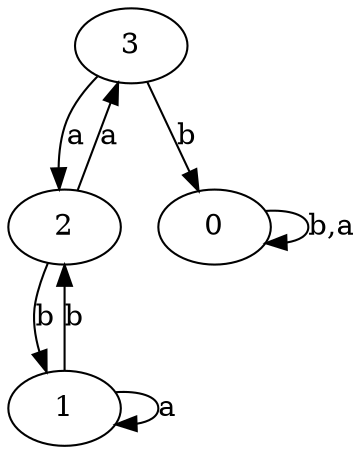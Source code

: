 digraph {
 ranksep=0.5;
 d2tdocpreamble = "\usetikzlibrary{automata}";
 d2tfigpreamble = "\tikzstyle{every state}= [ draw=blue!50,very thick,fill=blue!20]  \tikzstyle{auto}= [fill=white]";
 node [style="state"];
 edge [lblstyle="auto",topath="bend right", len=4  ]
  "0" [label="0",];
  "1" [label="1",style = "state, initial"];
  "2" [label="2",];
  "3" [label="3",style = "state, accepting"];
  "0" -> "0" [label="b,a",topath="loop above"];
  "1" -> "1" [label="a",topath="loop above"];
  "1" -> "2" [label="b"];
  "2" -> "1" [label="b"];
  "2" -> "3" [label="a"];
  "3" -> "0" [label="b"];
  "3" -> "2" [label="a"];
}
